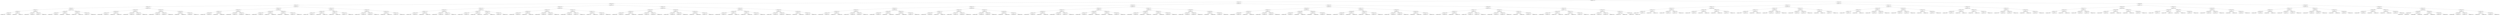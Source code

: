 digraph G{
1898723876 [label="Node{data=[7811, 7811]}"]
1898723876 -> 353184083
353184083 [label="Node{data=[4493, 4493]}"]
353184083 -> 590954447
590954447 [label="Node{data=[4166, 4166]}"]
590954447 -> 191178260
191178260 [label="Node{data=[2912, 2912]}"]
191178260 -> 453558342
453558342 [label="Node{data=[1822, 1822]}"]
453558342 -> 1731405253
1731405253 [label="Node{data=[800, 800]}"]
1731405253 -> 220117419
220117419 [label="Node{data=[792, 792]}"]
220117419 -> 795437978
795437978 [label="Node{data=[604, 604]}"]
795437978 -> 1925092545
1925092545 [label="Node{data=[452, 452]}"]
1925092545 -> 215849566
215849566 [label="Node{data=[447, 447]}"]
1925092545 -> 1962326415
1962326415 [label="Node{data=[599, 599]}"]
795437978 -> 279394608
279394608 [label="Node{data=[790, 790]}"]
279394608 -> 381271929
381271929 [label="Node{data=[789, 789]}"]
279394608 -> 1993791642
1993791642 [label="Node{data=[791, 791]}"]
220117419 -> 925707534
925707534 [label="Node{data=[796, 796]}"]
925707534 -> 510323810
510323810 [label="Node{data=[794, 794]}"]
510323810 -> 1173605025
1173605025 [label="Node{data=[793, 793]}"]
510323810 -> 86104205
86104205 [label="Node{data=[795, 795]}"]
925707534 -> 1538969722
1538969722 [label="Node{data=[798, 798]}"]
1538969722 -> 309997203
309997203 [label="Node{data=[797, 797]}"]
1538969722 -> 1225218239
1225218239 [label="Node{data=[799, 799]}"]
1731405253 -> 1114178722
1114178722 [label="Node{data=[1149, 1149]}"]
1114178722 -> 1339893141
1339893141 [label="Node{data=[804, 804]}"]
1339893141 -> 210801739
210801739 [label="Node{data=[802, 802]}"]
210801739 -> 2132932550
2132932550 [label="Node{data=[801, 801]}"]
210801739 -> 1978114196
1978114196 [label="Node{data=[803, 803]}"]
1339893141 -> 1404092976
1404092976 [label="Node{data=[857, 857]}"]
1404092976 -> 1527396033
1527396033 [label="Node{data=[846, 846]}"]
1404092976 -> 736458145
736458145 [label="Node{data=[960, 960]}"]
1114178722 -> 1674478409
1674478409 [label="Node{data=[1509, 1509]}"]
1674478409 -> 918187074
918187074 [label="Node{data=[1353, 1353]}"]
918187074 -> 1015871594
1015871594 [label="Node{data=[1344, 1344]}"]
918187074 -> 1011141159
1011141159 [label="Node{data=[1416, 1416]}"]
1674478409 -> 730317357
730317357 [label="Node{data=[1548, 1548]}"]
730317357 -> 1312453475
1312453475 [label="Node{data=[1541, 1541]}"]
730317357 -> 355372390
355372390 [label="Node{data=[1568, 1568]}"]
453558342 -> 262240278
262240278 [label="Node{data=[2475, 2475]}"]
262240278 -> 446842213
446842213 [label="Node{data=[1998, 1998]}"]
446842213 -> 119446585
119446585 [label="Node{data=[1959, 1959]}"]
119446585 -> 1723495425
1723495425 [label="Node{data=[1897, 1897]}"]
1723495425 -> 1658835208
1658835208 [label="Node{data=[1893, 1893]}"]
1723495425 -> 1792948571
1792948571 [label="Node{data=[1932, 1932]}"]
119446585 -> 424841069
424841069 [label="Node{data=[1978, 1978]}"]
424841069 -> 754842170
754842170 [label="Node{data=[1973, 1973]}"]
424841069 -> 808859964
808859964 [label="Node{data=[1982, 1982]}"]
446842213 -> 725211776
725211776 [label="Node{data=[2378, 2378]}"]
725211776 -> 639435117
639435117 [label="Node{data=[2203, 2203]}"]
639435117 -> 1710363582
1710363582 [label="Node{data=[2035, 2035]}"]
639435117 -> 1678522853
1678522853 [label="Node{data=[2373, 2373]}"]
725211776 -> 25428542
25428542 [label="Node{data=[2419, 2419]}"]
25428542 -> 1339849994
1339849994 [label="Node{data=[2399, 2399]}"]
25428542 -> 977729708
977729708 [label="Node{data=[2446, 2446]}"]
262240278 -> 1065368848
1065368848 [label="Node{data=[2904, 2904]}"]
1065368848 -> 506744108
506744108 [label="Node{data=[2900, 2900]}"]
506744108 -> 850151373
850151373 [label="Node{data=[2868, 2868]}"]
850151373 -> 1067604652
1067604652 [label="Node{data=[2584, 2584]}"]
850151373 -> 24418549
24418549 [label="Node{data=[2878, 2878]}"]
506744108 -> 1024846042
1024846042 [label="Node{data=[2902, 2902]}"]
1024846042 -> 1842827930
1842827930 [label="Node{data=[2901, 2901]}"]
1024846042 -> 1074598582
1074598582 [label="Node{data=[2903, 2903]}"]
1065368848 -> 1696303474
1696303474 [label="Node{data=[2908, 2908]}"]
1696303474 -> 2010836531
2010836531 [label="Node{data=[2906, 2906]}"]
2010836531 -> 541995472
541995472 [label="Node{data=[2905, 2905]}"]
2010836531 -> 142479309
142479309 [label="Node{data=[2907, 2907]}"]
1696303474 -> 832001961
832001961 [label="Node{data=[2910, 2910]}"]
832001961 -> 287083742
287083742 [label="Node{data=[2909, 2909]}"]
832001961 -> 1083047836
1083047836 [label="Node{data=[2911, 2911]}"]
191178260 -> 955617319
955617319 [label="Node{data=[4081, 4081]}"]
955617319 -> 861184655
861184655 [label="Node{data=[3812, 3812]}"]
861184655 -> 1188803143
1188803143 [label="Node{data=[3670, 3670]}"]
1188803143 -> 1770378271
1770378271 [label="Node{data=[3441, 3441]}"]
1770378271 -> 2103772576
2103772576 [label="Node{data=[2996, 2996]}"]
2103772576 -> 1798537305
1798537305 [label="Node{data=[2927, 2927]}"]
2103772576 -> 1893818098
1893818098 [label="Node{data=[3423, 3423]}"]
1770378271 -> 931355101
931355101 [label="Node{data=[3604, 3604]}"]
931355101 -> 1646137992
1646137992 [label="Node{data=[3492, 3492]}"]
931355101 -> 358119386
358119386 [label="Node{data=[3658, 3658]}"]
1188803143 -> 1865727309
1865727309 [label="Node{data=[3808, 3808]}"]
1865727309 -> 1112825031
1112825031 [label="Node{data=[3806, 3806]}"]
1112825031 -> 1355586647
1355586647 [label="Node{data=[3805, 3805]}"]
1112825031 -> 108840755
108840755 [label="Node{data=[3807, 3807]}"]
1865727309 -> 1290329188
1290329188 [label="Node{data=[3810, 3810]}"]
1290329188 -> 742003546
742003546 [label="Node{data=[3809, 3809]}"]
1290329188 -> 413142190
413142190 [label="Node{data=[3811, 3811]}"]
861184655 -> 2021987798
2021987798 [label="Node{data=[3820, 3820]}"]
2021987798 -> 1912925534
1912925534 [label="Node{data=[3816, 3816]}"]
1912925534 -> 249073799
249073799 [label="Node{data=[3814, 3814]}"]
249073799 -> 369440910
369440910 [label="Node{data=[3813, 3813]}"]
249073799 -> 1182704701
1182704701 [label="Node{data=[3815, 3815]}"]
1912925534 -> 331730865
331730865 [label="Node{data=[3818, 3818]}"]
331730865 -> 1507015142
1507015142 [label="Node{data=[3817, 3817]}"]
331730865 -> 1722661658
1722661658 [label="Node{data=[3819, 3819]}"]
2021987798 -> 1438758078
1438758078 [label="Node{data=[3858, 3858]}"]
1438758078 -> 1749307888
1749307888 [label="Node{data=[3822, 3822]}"]
1749307888 -> 681072919
681072919 [label="Node{data=[3821, 3821]}"]
1749307888 -> 593904245
593904245 [label="Node{data=[3823, 3823]}"]
1438758078 -> 2077914851
2077914851 [label="Node{data=[4044, 4044]}"]
2077914851 -> 836461497
836461497 [label="Node{data=[4027, 4027]}"]
2077914851 -> 1533133940
1533133940 [label="Node{data=[4076, 4076]}"]
955617319 -> 1250250887
1250250887 [label="Node{data=[4150, 4150]}"]
1250250887 -> 1648380506
1648380506 [label="Node{data=[4142, 4142]}"]
1648380506 -> 149695232
149695232 [label="Node{data=[4138, 4138]}"]
149695232 -> 1576733709
1576733709 [label="Node{data=[4130, 4130]}"]
1576733709 -> 1025142365
1025142365 [label="Node{data=[4118, 4118]}"]
1576733709 -> 1567158590
1567158590 [label="Node{data=[4137, 4137]}"]
149695232 -> 884307384
884307384 [label="Node{data=[4140, 4140]}"]
884307384 -> 833330247
833330247 [label="Node{data=[4139, 4139]}"]
884307384 -> 1605203113
1605203113 [label="Node{data=[4141, 4141]}"]
1648380506 -> 1171693411
1171693411 [label="Node{data=[4146, 4146]}"]
1171693411 -> 1523657428
1523657428 [label="Node{data=[4144, 4144]}"]
1523657428 -> 938859629
938859629 [label="Node{data=[4143, 4143]}"]
1523657428 -> 63569414
63569414 [label="Node{data=[4145, 4145]}"]
1171693411 -> 1922385051
1922385051 [label="Node{data=[4148, 4148]}"]
1922385051 -> 557930391
557930391 [label="Node{data=[4147, 4147]}"]
1922385051 -> 944693606
944693606 [label="Node{data=[4149, 4149]}"]
1250250887 -> 1958412711
1958412711 [label="Node{data=[4158, 4158]}"]
1958412711 -> 743580215
743580215 [label="Node{data=[4154, 4154]}"]
743580215 -> 117716421
117716421 [label="Node{data=[4152, 4152]}"]
117716421 -> 1217311122
1217311122 [label="Node{data=[4151, 4151]}"]
117716421 -> 1687435037
1687435037 [label="Node{data=[4153, 4153]}"]
743580215 -> 1500181026
1500181026 [label="Node{data=[4156, 4156]}"]
1500181026 -> 2137411287
2137411287 [label="Node{data=[4155, 4155]}"]
1500181026 -> 1113158280
1113158280 [label="Node{data=[4157, 4157]}"]
1958412711 -> 120625409
120625409 [label="Node{data=[4162, 4162]}"]
120625409 -> 163942439
163942439 [label="Node{data=[4160, 4160]}"]
163942439 -> 1142449982
1142449982 [label="Node{data=[4159, 4159]}"]
163942439 -> 1306300423
1306300423 [label="Node{data=[4161, 4161]}"]
120625409 -> 1311240236
1311240236 [label="Node{data=[4164, 4164]}"]
1311240236 -> 1808143719
1808143719 [label="Node{data=[4163, 4163]}"]
1311240236 -> 1818279606
1818279606 [label="Node{data=[4165, 4165]}"]
590954447 -> 1167411093
1167411093 [label="Node{data=[4281, 4281]}"]
1167411093 -> 876767643
876767643 [label="Node{data=[4229, 4229]}"]
876767643 -> 1878277977
1878277977 [label="Node{data=[4213, 4213]}"]
1878277977 -> 101230879
101230879 [label="Node{data=[4205, 4205]}"]
101230879 -> 1775169444
1775169444 [label="Node{data=[4170, 4170]}"]
1775169444 -> 1315397047
1315397047 [label="Node{data=[4168, 4168]}"]
1315397047 -> 10993109
10993109 [label="Node{data=[4167, 4167]}"]
1315397047 -> 1134865551
1134865551 [label="Node{data=[4169, 4169]}"]
1775169444 -> 1560926352
1560926352 [label="Node{data=[4196, 4196]}"]
1560926352 -> 695712867
695712867 [label="Node{data=[4195, 4195]}"]
1560926352 -> 335803789
335803789 [label="Node{data=[4204, 4204]}"]
101230879 -> 1923478358
1923478358 [label="Node{data=[4209, 4209]}"]
1923478358 -> 1635481802
1635481802 [label="Node{data=[4207, 4207]}"]
1635481802 -> 1979405346
1979405346 [label="Node{data=[4206, 4206]}"]
1635481802 -> 2128574605
2128574605 [label="Node{data=[4208, 4208]}"]
1923478358 -> 591203139
591203139 [label="Node{data=[4211, 4211]}"]
591203139 -> 431655622
431655622 [label="Node{data=[4210, 4210]}"]
591203139 -> 919570327
919570327 [label="Node{data=[4212, 4212]}"]
1878277977 -> 860986067
860986067 [label="Node{data=[4221, 4221]}"]
860986067 -> 2021517545
2021517545 [label="Node{data=[4217, 4217]}"]
2021517545 -> 903655834
903655834 [label="Node{data=[4215, 4215]}"]
903655834 -> 2145745801
2145745801 [label="Node{data=[4214, 4214]}"]
903655834 -> 1088283044
1088283044 [label="Node{data=[4216, 4216]}"]
2021517545 -> 1466987510
1466987510 [label="Node{data=[4219, 4219]}"]
1466987510 -> 133191907
133191907 [label="Node{data=[4218, 4218]}"]
1466987510 -> 1394430631
1394430631 [label="Node{data=[4220, 4220]}"]
860986067 -> 2086820257
2086820257 [label="Node{data=[4225, 4225]}"]
2086820257 -> 685341208
685341208 [label="Node{data=[4223, 4223]}"]
685341208 -> 761989280
761989280 [label="Node{data=[4222, 4222]}"]
685341208 -> 349896640
349896640 [label="Node{data=[4224, 4224]}"]
2086820257 -> 2048594859
2048594859 [label="Node{data=[4227, 4227]}"]
2048594859 -> 435273546
435273546 [label="Node{data=[4226, 4226]}"]
2048594859 -> 1814731484
1814731484 [label="Node{data=[4228, 4228]}"]
876767643 -> 793599078
793599078 [label="Node{data=[4265, 4265]}"]
793599078 -> 233407599
233407599 [label="Node{data=[4237, 4237]}"]
233407599 -> 427192695
427192695 [label="Node{data=[4233, 4233]}"]
427192695 -> 556987647
556987647 [label="Node{data=[4231, 4231]}"]
556987647 -> 1683563219
1683563219 [label="Node{data=[4230, 4230]}"]
556987647 -> 626137291
626137291 [label="Node{data=[4232, 4232]}"]
427192695 -> 252000479
252000479 [label="Node{data=[4235, 4235]}"]
252000479 -> 967221452
967221452 [label="Node{data=[4234, 4234]}"]
252000479 -> 340021905
340021905 [label="Node{data=[4236, 4236]}"]
233407599 -> 568693906
568693906 [label="Node{data=[4261, 4261]}"]
568693906 -> 117474225
117474225 [label="Node{data=[4259, 4259]}"]
117474225 -> 195883869
195883869 [label="Node{data=[4258, 4258]}"]
117474225 -> 1036707939
1036707939 [label="Node{data=[4260, 4260]}"]
568693906 -> 805743180
805743180 [label="Node{data=[4263, 4263]}"]
805743180 -> 865643254
865643254 [label="Node{data=[4262, 4262]}"]
805743180 -> 1598194115
1598194115 [label="Node{data=[4264, 4264]}"]
793599078 -> 899802040
899802040 [label="Node{data=[4273, 4273]}"]
899802040 -> 812673930
812673930 [label="Node{data=[4269, 4269]}"]
812673930 -> 1179236456
1179236456 [label="Node{data=[4267, 4267]}"]
1179236456 -> 231634427
231634427 [label="Node{data=[4266, 4266]}"]
1179236456 -> 935914457
935914457 [label="Node{data=[4268, 4268]}"]
812673930 -> 72870545
72870545 [label="Node{data=[4271, 4271]}"]
72870545 -> 257333387
257333387 [label="Node{data=[4270, 4270]}"]
72870545 -> 1900627255
1900627255 [label="Node{data=[4272, 4272]}"]
899802040 -> 19918564
19918564 [label="Node{data=[4277, 4277]}"]
19918564 -> 983011122
983011122 [label="Node{data=[4275, 4275]}"]
983011122 -> 20892203
20892203 [label="Node{data=[4274, 4274]}"]
983011122 -> 988104646
988104646 [label="Node{data=[4276, 4276]}"]
19918564 -> 1153685168
1153685168 [label="Node{data=[4279, 4279]}"]
1153685168 -> 1110126341
1110126341 [label="Node{data=[4278, 4278]}"]
1153685168 -> 892590841
892590841 [label="Node{data=[4280, 4280]}"]
1167411093 -> 637038830
637038830 [label="Node{data=[4404, 4404]}"]
637038830 -> 2144621751
2144621751 [label="Node{data=[4343, 4343]}"]
2144621751 -> 1687949135
1687949135 [label="Node{data=[4289, 4289]}"]
1687949135 -> 1339290935
1339290935 [label="Node{data=[4285, 4285]}"]
1339290935 -> 692753187
692753187 [label="Node{data=[4283, 4283]}"]
692753187 -> 1961233233
1961233233 [label="Node{data=[4282, 4282]}"]
692753187 -> 1887732981
1887732981 [label="Node{data=[4284, 4284]}"]
1339290935 -> 548322719
548322719 [label="Node{data=[4287, 4287]}"]
548322719 -> 1560338722
1560338722 [label="Node{data=[4286, 4286]}"]
548322719 -> 427349328
427349328 [label="Node{data=[4288, 4288]}"]
1687949135 -> 1301236134
1301236134 [label="Node{data=[4293, 4293]}"]
1301236134 -> 412637133
412637133 [label="Node{data=[4291, 4291]}"]
412637133 -> 1120648205
1120648205 [label="Node{data=[4290, 4290]}"]
412637133 -> 491135825
491135825 [label="Node{data=[4292, 4292]}"]
1301236134 -> 708021030
708021030 [label="Node{data=[4341, 4341]}"]
708021030 -> 1884264338
1884264338 [label="Node{data=[4325, 4325]}"]
708021030 -> 1878746690
1878746690 [label="Node{data=[4342, 4342]}"]
2144621751 -> 1124830279
1124830279 [label="Node{data=[4396, 4396]}"]
1124830279 -> 1977046459
1977046459 [label="Node{data=[4347, 4347]}"]
1977046459 -> 2032713620
2032713620 [label="Node{data=[4345, 4345]}"]
2032713620 -> 1305812869
1305812869 [label="Node{data=[4344, 4344]}"]
2032713620 -> 1386470348
1386470348 [label="Node{data=[4346, 4346]}"]
1977046459 -> 496383662
496383662 [label="Node{data=[4349, 4349]}"]
496383662 -> 570355351
570355351 [label="Node{data=[4348, 4348]}"]
496383662 -> 1152578586
1152578586 [label="Node{data=[4350, 4350]}"]
1124830279 -> 134429435
134429435 [label="Node{data=[4400, 4400]}"]
134429435 -> 604786195
604786195 [label="Node{data=[4398, 4398]}"]
604786195 -> 1917879891
1917879891 [label="Node{data=[4397, 4397]}"]
604786195 -> 563199527
563199527 [label="Node{data=[4399, 4399]}"]
134429435 -> 819239948
819239948 [label="Node{data=[4402, 4402]}"]
819239948 -> 1986932947
1986932947 [label="Node{data=[4401, 4401]}"]
819239948 -> 16405075
16405075 [label="Node{data=[4403, 4403]}"]
637038830 -> 750171373
750171373 [label="Node{data=[4450, 4450]}"]
750171373 -> 940997003
940997003 [label="Node{data=[4426, 4426]}"]
940997003 -> 1064906482
1064906482 [label="Node{data=[4408, 4408]}"]
1064906482 -> 1841531780
1841531780 [label="Node{data=[4406, 4406]}"]
1841531780 -> 1951095565
1951095565 [label="Node{data=[4405, 4405]}"]
1841531780 -> 2140843566
2140843566 [label="Node{data=[4407, 4407]}"]
1064906482 -> 157421969
157421969 [label="Node{data=[4410, 4410]}"]
157421969 -> 2014065810
2014065810 [label="Node{data=[4409, 4409]}"]
157421969 -> 1454480301
1454480301 [label="Node{data=[4411, 4411]}"]
940997003 -> 2096145547
2096145547 [label="Node{data=[4446, 4446]}"]
2096145547 -> 1703398429
1703398429 [label="Node{data=[4444, 4444]}"]
1703398429 -> 2083966107
2083966107 [label="Node{data=[4443, 4443]}"]
1703398429 -> 645946435
645946435 [label="Node{data=[4445, 4445]}"]
2096145547 -> 1596809444
1596809444 [label="Node{data=[4448, 4448]}"]
1596809444 -> 76658744
76658744 [label="Node{data=[4447, 4447]}"]
1596809444 -> 1309273637
1309273637 [label="Node{data=[4449, 4449]}"]
750171373 -> 1792000483
1792000483 [label="Node{data=[4485, 4485]}"]
1792000483 -> 1582413342
1582413342 [label="Node{data=[4454, 4454]}"]
1582413342 -> 1460180372
1460180372 [label="Node{data=[4452, 4452]}"]
1460180372 -> 1450254742
1450254742 [label="Node{data=[4451, 4451]}"]
1460180372 -> 1109733986
1109733986 [label="Node{data=[4453, 4453]}"]
1582413342 -> 286756222
286756222 [label="Node{data=[4456, 4456]}"]
286756222 -> 44048125
44048125 [label="Node{data=[4455, 4455]}"]
286756222 -> 1560474286
1560474286 [label="Node{data=[4484, 4484]}"]
1792000483 -> 912227662
912227662 [label="Node{data=[4489, 4489]}"]
912227662 -> 462322310
462322310 [label="Node{data=[4487, 4487]}"]
462322310 -> 433834236
433834236 [label="Node{data=[4486, 4486]}"]
462322310 -> 1401343723
1401343723 [label="Node{data=[4488, 4488]}"]
912227662 -> 519994584
519994584 [label="Node{data=[4491, 4491]}"]
519994584 -> 1984724939
1984724939 [label="Node{data=[4490, 4490]}"]
519994584 -> 832030166
832030166 [label="Node{data=[4492, 4492]}"]
353184083 -> 1409524889
1409524889 [label="Node{data=[5351, 5351]}"]
1409524889 -> 964037245
964037245 [label="Node{data=[4899, 4899]}"]
964037245 -> 751933631
751933631 [label="Node{data=[4547, 4547]}"]
751933631 -> 602362246
602362246 [label="Node{data=[4528, 4528]}"]
602362246 -> 1787366927
1787366927 [label="Node{data=[4520, 4520]}"]
1787366927 -> 1663423681
1663423681 [label="Node{data=[4516, 4516]}"]
1663423681 -> 1133620346
1133620346 [label="Node{data=[4514, 4514]}"]
1133620346 -> 1516486383
1516486383 [label="Node{data=[4494, 4494]}"]
1133620346 -> 2016951002
2016951002 [label="Node{data=[4515, 4515]}"]
1663423681 -> 905345728
905345728 [label="Node{data=[4518, 4518]}"]
905345728 -> 2068505208
2068505208 [label="Node{data=[4517, 4517]}"]
905345728 -> 1016704824
1016704824 [label="Node{data=[4519, 4519]}"]
1787366927 -> 89046171
89046171 [label="Node{data=[4524, 4524]}"]
89046171 -> 57210504
57210504 [label="Node{data=[4522, 4522]}"]
57210504 -> 798858687
798858687 [label="Node{data=[4521, 4521]}"]
57210504 -> 1577850651
1577850651 [label="Node{data=[4523, 4523]}"]
89046171 -> 777441829
777441829 [label="Node{data=[4526, 4526]}"]
777441829 -> 1783541201
1783541201 [label="Node{data=[4525, 4525]}"]
777441829 -> 704492866
704492866 [label="Node{data=[4527, 4527]}"]
602362246 -> 393730985
393730985 [label="Node{data=[4536, 4536]}"]
393730985 -> 262730904
262730904 [label="Node{data=[4532, 4532]}"]
262730904 -> 278388889
278388889 [label="Node{data=[4530, 4530]}"]
278388889 -> 1417937004
1417937004 [label="Node{data=[4529, 4529]}"]
278388889 -> 2097619910
2097619910 [label="Node{data=[4531, 4531]}"]
262730904 -> 901973194
901973194 [label="Node{data=[4534, 4534]}"]
901973194 -> 444578243
444578243 [label="Node{data=[4533, 4533]}"]
901973194 -> 1846304128
1846304128 [label="Node{data=[4535, 4535]}"]
393730985 -> 718359188
718359188 [label="Node{data=[4540, 4540]}"]
718359188 -> 119144016
119144016 [label="Node{data=[4538, 4538]}"]
119144016 -> 1615851217
1615851217 [label="Node{data=[4537, 4537]}"]
119144016 -> 1814253317
1814253317 [label="Node{data=[4539, 4539]}"]
718359188 -> 1275473407
1275473407 [label="Node{data=[4542, 4542]}"]
1275473407 -> 69574993
69574993 [label="Node{data=[4541, 4541]}"]
1275473407 -> 461635170
461635170 [label="Node{data=[4543, 4543]}"]
751933631 -> 1840173424
1840173424 [label="Node{data=[4883, 4883]}"]
1840173424 -> 272265455
272265455 [label="Node{data=[4875, 4875]}"]
272265455 -> 960263312
960263312 [label="Node{data=[4871, 4871]}"]
960263312 -> 1036578107
1036578107 [label="Node{data=[4582, 4582]}"]
1036578107 -> 645303971
645303971 [label="Node{data=[4578, 4578]}"]
1036578107 -> 1695039370
1695039370 [label="Node{data=[4855, 4855]}"]
960263312 -> 1061834575
1061834575 [label="Node{data=[4873, 4873]}"]
1061834575 -> 1158798504
1158798504 [label="Node{data=[4872, 4872]}"]
1061834575 -> 1468027199
1468027199 [label="Node{data=[4874, 4874]}"]
272265455 -> 1943060522
1943060522 [label="Node{data=[4879, 4879]}"]
1943060522 -> 512612648
512612648 [label="Node{data=[4877, 4877]}"]
512612648 -> 1429381837
1429381837 [label="Node{data=[4876, 4876]}"]
512612648 -> 7215357
7215357 [label="Node{data=[4878, 4878]}"]
1943060522 -> 1976191306
1976191306 [label="Node{data=[4881, 4881]}"]
1976191306 -> 92179010
92179010 [label="Node{data=[4880, 4880]}"]
1976191306 -> 1159357674
1159357674 [label="Node{data=[4882, 4882]}"]
1840173424 -> 893596996
893596996 [label="Node{data=[4891, 4891]}"]
893596996 -> 308591295
308591295 [label="Node{data=[4887, 4887]}"]
308591295 -> 1673072171
1673072171 [label="Node{data=[4885, 4885]}"]
1673072171 -> 1964120962
1964120962 [label="Node{data=[4884, 4884]}"]
1673072171 -> 1498933617
1498933617 [label="Node{data=[4886, 4886]}"]
308591295 -> 1859191206
1859191206 [label="Node{data=[4889, 4889]}"]
1859191206 -> 1160937985
1160937985 [label="Node{data=[4888, 4888]}"]
1859191206 -> 538533678
538533678 [label="Node{data=[4890, 4890]}"]
893596996 -> 1180902973
1180902973 [label="Node{data=[4895, 4895]}"]
1180902973 -> 551142246
551142246 [label="Node{data=[4893, 4893]}"]
551142246 -> 1906995190
1906995190 [label="Node{data=[4892, 4892]}"]
551142246 -> 463515330
463515330 [label="Node{data=[4894, 4894]}"]
1180902973 -> 1152196933
1152196933 [label="Node{data=[4897, 4897]}"]
1152196933 -> 713099333
713099333 [label="Node{data=[4896, 4896]}"]
1152196933 -> 141952828
141952828 [label="Node{data=[4898, 4898]}"]
964037245 -> 373190222
373190222 [label="Node{data=[5035, 5035]}"]
373190222 -> 993317573
993317573 [label="Node{data=[5004, 5004]}"]
993317573 -> 433403590
433403590 [label="Node{data=[4907, 4907]}"]
433403590 -> 555916583
555916583 [label="Node{data=[4903, 4903]}"]
555916583 -> 1141627731
1141627731 [label="Node{data=[4901, 4901]}"]
1141627731 -> 1496620013
1496620013 [label="Node{data=[4900, 4900]}"]
1141627731 -> 1776809227
1776809227 [label="Node{data=[4902, 4902]}"]
555916583 -> 1553565365
1553565365 [label="Node{data=[4905, 4905]}"]
1553565365 -> 1188175670
1188175670 [label="Node{data=[4904, 4904]}"]
1553565365 -> 1002708978
1002708978 [label="Node{data=[4906, 4906]}"]
433403590 -> 1834875436
1834875436 [label="Node{data=[4911, 4911]}"]
1834875436 -> 2103534876
2103534876 [label="Node{data=[4909, 4909]}"]
2103534876 -> 723316265
723316265 [label="Node{data=[4908, 4908]}"]
2103534876 -> 809262903
809262903 [label="Node{data=[4910, 4910]}"]
1834875436 -> 850546566
850546566 [label="Node{data=[4913, 4913]}"]
850546566 -> 1150125385
1150125385 [label="Node{data=[4912, 4912]}"]
850546566 -> 137119319
137119319 [label="Node{data=[4942, 4942]}"]
993317573 -> 1513846146
1513846146 [label="Node{data=[5027, 5027]}"]
1513846146 -> 2052443964
2052443964 [label="Node{data=[5023, 5023]}"]
2052443964 -> 1390066418
1390066418 [label="Node{data=[5021, 5021]}"]
1390066418 -> 942555136
942555136 [label="Node{data=[5020, 5020]}"]
1390066418 -> 960017890
960017890 [label="Node{data=[5022, 5022]}"]
2052443964 -> 1832952278
1832952278 [label="Node{data=[5025, 5025]}"]
1832952278 -> 1783274406
1783274406 [label="Node{data=[5024, 5024]}"]
1832952278 -> 539945135
539945135 [label="Node{data=[5026, 5026]}"]
1513846146 -> 1556467437
1556467437 [label="Node{data=[5031, 5031]}"]
1556467437 -> 878938802
878938802 [label="Node{data=[5029, 5029]}"]
878938802 -> 172666931
172666931 [label="Node{data=[5028, 5028]}"]
878938802 -> 1576426053
1576426053 [label="Node{data=[5030, 5030]}"]
1556467437 -> 800474544
800474544 [label="Node{data=[5033, 5033]}"]
800474544 -> 128482542
128482542 [label="Node{data=[5032, 5032]}"]
800474544 -> 1488752384
1488752384 [label="Node{data=[5034, 5034]}"]
373190222 -> 930599456
930599456 [label="Node{data=[5077, 5077]}"]
930599456 -> 720476859
720476859 [label="Node{data=[5043, 5043]}"]
720476859 -> 1853541383
1853541383 [label="Node{data=[5039, 5039]}"]
1853541383 -> 1375898183
1375898183 [label="Node{data=[5037, 5037]}"]
1375898183 -> 1542300917
1542300917 [label="Node{data=[5036, 5036]}"]
1375898183 -> 2112870769
2112870769 [label="Node{data=[5038, 5038]}"]
1853541383 -> 1162684479
1162684479 [label="Node{data=[5041, 5041]}"]
1162684479 -> 64733795
64733795 [label="Node{data=[5040, 5040]}"]
1162684479 -> 900142305
900142305 [label="Node{data=[5042, 5042]}"]
720476859 -> 905996149
905996149 [label="Node{data=[5047, 5047]}"]
905996149 -> 438349146
438349146 [label="Node{data=[5045, 5045]}"]
438349146 -> 1203088551
1203088551 [label="Node{data=[5044, 5044]}"]
438349146 -> 1253615788
1253615788 [label="Node{data=[5046, 5046]}"]
905996149 -> 2134263105
2134263105 [label="Node{data=[5075, 5075]}"]
2134263105 -> 1625521536
1625521536 [label="Node{data=[5048, 5048]}"]
2134263105 -> 173614511
173614511 [label="Node{data=[5076, 5076]}"]
930599456 -> 95093120
95093120 [label="Node{data=[5085, 5085]}"]
95093120 -> 1215971385
1215971385 [label="Node{data=[5081, 5081]}"]
1215971385 -> 864959435
864959435 [label="Node{data=[5079, 5079]}"]
864959435 -> 1891173448
1891173448 [label="Node{data=[5078, 5078]}"]
864959435 -> 767802590
767802590 [label="Node{data=[5080, 5080]}"]
1215971385 -> 924994263
924994263 [label="Node{data=[5083, 5083]}"]
924994263 -> 1974497179
1974497179 [label="Node{data=[5082, 5082]}"]
924994263 -> 1293139489
1293139489 [label="Node{data=[5084, 5084]}"]
95093120 -> 2097602065
2097602065 [label="Node{data=[5089, 5089]}"]
2097602065 -> 1490507668
1490507668 [label="Node{data=[5087, 5087]}"]
1490507668 -> 787298210
787298210 [label="Node{data=[5086, 5086]}"]
1490507668 -> 2128570088
2128570088 [label="Node{data=[5088, 5088]}"]
2097602065 -> 895670644
895670644 [label="Node{data=[5316, 5316]}"]
895670644 -> 1466651579
1466651579 [label="Node{data=[5203, 5203]}"]
895670644 -> 276578003
276578003 [label="Node{data=[5350, 5350]}"]
1409524889 -> 361882130
361882130 [label="Node{data=[6763, 6763]}"]
361882130 -> 916136109
916136109 [label="Node{data=[5940, 5940]}"]
916136109 -> 1004559182
1004559182 [label="Node{data=[5456, 5456]}"]
1004559182 -> 1243308103
1243308103 [label="Node{data=[5427, 5427]}"]
1243308103 -> 1350601316
1350601316 [label="Node{data=[5423, 5423]}"]
1350601316 -> 1072776849
1072776849 [label="Node{data=[5396, 5396]}"]
1072776849 -> 108154890
108154890 [label="Node{data=[5395, 5395]}"]
1072776849 -> 393871835
393871835 [label="Node{data=[5422, 5422]}"]
1350601316 -> 1132292858
1132292858 [label="Node{data=[5425, 5425]}"]
1132292858 -> 1980590538
1980590538 [label="Node{data=[5424, 5424]}"]
1132292858 -> 1659602177
1659602177 [label="Node{data=[5426, 5426]}"]
1243308103 -> 634926174
634926174 [label="Node{data=[5431, 5431]}"]
634926174 -> 224047269
224047269 [label="Node{data=[5429, 5429]}"]
224047269 -> 277138429
277138429 [label="Node{data=[5428, 5428]}"]
224047269 -> 788109153
788109153 [label="Node{data=[5430, 5430]}"]
634926174 -> 1256664100
1256664100 [label="Node{data=[5433, 5433]}"]
1256664100 -> 316695109
316695109 [label="Node{data=[5432, 5432]}"]
1256664100 -> 613255367
613255367 [label="Node{data=[5455, 5455]}"]
1004559182 -> 1177375144
1177375144 [label="Node{data=[5932, 5932]}"]
1177375144 -> 903398213
903398213 [label="Node{data=[5928, 5928]}"]
903398213 -> 616263153
616263153 [label="Node{data=[5920, 5920]}"]
616263153 -> 1815613969
1815613969 [label="Node{data=[5457, 5457]}"]
616263153 -> 1077194287
1077194287 [label="Node{data=[5927, 5927]}"]
903398213 -> 864395143
864395143 [label="Node{data=[5930, 5930]}"]
864395143 -> 1286519011
1286519011 [label="Node{data=[5929, 5929]}"]
864395143 -> 1621787645
1621787645 [label="Node{data=[5931, 5931]}"]
1177375144 -> 92933137
92933137 [label="Node{data=[5936, 5936]}"]
92933137 -> 443335296
443335296 [label="Node{data=[5934, 5934]}"]
443335296 -> 591136910
591136910 [label="Node{data=[5933, 5933]}"]
443335296 -> 389927551
389927551 [label="Node{data=[5935, 5935]}"]
92933137 -> 1107471885
1107471885 [label="Node{data=[5938, 5938]}"]
1107471885 -> 1040587791
1040587791 [label="Node{data=[5937, 5937]}"]
1107471885 -> 2109545273
2109545273 [label="Node{data=[5939, 5939]}"]
916136109 -> 74088667
74088667 [label="Node{data=[6747, 6747]}"]
74088667 -> 1397695645
1397695645 [label="Node{data=[6739, 6739]}"]
1397695645 -> 1571273887
1571273887 [label="Node{data=[6699, 6699]}"]
1571273887 -> 1221988545
1221988545 [label="Node{data=[5950, 5950]}"]
1221988545 -> 409615704
409615704 [label="Node{data=[5941, 5941]}"]
1221988545 -> 850106628
850106628 [label="Node{data=[6131, 6131]}"]
1571273887 -> 1376290954
1376290954 [label="Node{data=[6737, 6737]}"]
1376290954 -> 706791954
706791954 [label="Node{data=[6736, 6736]}"]
1376290954 -> 1676260083
1676260083 [label="Node{data=[6738, 6738]}"]
1397695645 -> 224683059
224683059 [label="Node{data=[6743, 6743]}"]
224683059 -> 457105869
457105869 [label="Node{data=[6741, 6741]}"]
457105869 -> 929224930
929224930 [label="Node{data=[6740, 6740]}"]
457105869 -> 422746839
422746839 [label="Node{data=[6742, 6742]}"]
224683059 -> 936980542
936980542 [label="Node{data=[6745, 6745]}"]
936980542 -> 1535479681
1535479681 [label="Node{data=[6744, 6744]}"]
936980542 -> 2055334363
2055334363 [label="Node{data=[6746, 6746]}"]
74088667 -> 2003316862
2003316862 [label="Node{data=[6755, 6755]}"]
2003316862 -> 164542061
164542061 [label="Node{data=[6751, 6751]}"]
164542061 -> 2118175058
2118175058 [label="Node{data=[6749, 6749]}"]
2118175058 -> 192559216
192559216 [label="Node{data=[6748, 6748]}"]
2118175058 -> 1025966753
1025966753 [label="Node{data=[6750, 6750]}"]
164542061 -> 1093052086
1093052086 [label="Node{data=[6753, 6753]}"]
1093052086 -> 961871257
961871257 [label="Node{data=[6752, 6752]}"]
1093052086 -> 1673001851
1673001851 [label="Node{data=[6754, 6754]}"]
2003316862 -> 1719717798
1719717798 [label="Node{data=[6759, 6759]}"]
1719717798 -> 317179606
317179606 [label="Node{data=[6757, 6757]}"]
317179606 -> 213993766
213993766 [label="Node{data=[6756, 6756]}"]
317179606 -> 1349588966
1349588966 [label="Node{data=[6758, 6758]}"]
1719717798 -> 820780977
820780977 [label="Node{data=[6761, 6761]}"]
820780977 -> 470924812
470924812 [label="Node{data=[6760, 6760]}"]
820780977 -> 438258897
438258897 [label="Node{data=[6762, 6762]}"]
361882130 -> 1107932755
1107932755 [label="Node{data=[6795, 6795]}"]
1107932755 -> 306722868
306722868 [label="Node{data=[6779, 6779]}"]
306722868 -> 54003119
54003119 [label="Node{data=[6771, 6771]}"]
54003119 -> 1663150301
1663150301 [label="Node{data=[6767, 6767]}"]
1663150301 -> 1821712836
1821712836 [label="Node{data=[6765, 6765]}"]
1821712836 -> 1062153722
1062153722 [label="Node{data=[6764, 6764]}"]
1821712836 -> 2082034369
2082034369 [label="Node{data=[6766, 6766]}"]
1663150301 -> 311454431
311454431 [label="Node{data=[6769, 6769]}"]
311454431 -> 1464791624
1464791624 [label="Node{data=[6768, 6768]}"]
311454431 -> 296232358
296232358 [label="Node{data=[6770, 6770]}"]
54003119 -> 655483400
655483400 [label="Node{data=[6775, 6775]}"]
655483400 -> 910598823
910598823 [label="Node{data=[6773, 6773]}"]
910598823 -> 381340309
381340309 [label="Node{data=[6772, 6772]}"]
910598823 -> 1190090993
1190090993 [label="Node{data=[6774, 6774]}"]
655483400 -> 1858528134
1858528134 [label="Node{data=[6777, 6777]}"]
1858528134 -> 1838561123
1838561123 [label="Node{data=[6776, 6776]}"]
1858528134 -> 767075878
767075878 [label="Node{data=[6778, 6778]}"]
306722868 -> 288119728
288119728 [label="Node{data=[6787, 6787]}"]
288119728 -> 1211056320
1211056320 [label="Node{data=[6783, 6783]}"]
1211056320 -> 341724041
341724041 [label="Node{data=[6781, 6781]}"]
341724041 -> 2084525746
2084525746 [label="Node{data=[6780, 6780]}"]
341724041 -> 255681374
255681374 [label="Node{data=[6782, 6782]}"]
1211056320 -> 1025903417
1025903417 [label="Node{data=[6785, 6785]}"]
1025903417 -> 1539443991
1539443991 [label="Node{data=[6784, 6784]}"]
1025903417 -> 1565415963
1565415963 [label="Node{data=[6786, 6786]}"]
288119728 -> 965604735
965604735 [label="Node{data=[6791, 6791]}"]
965604735 -> 889147060
889147060 [label="Node{data=[6789, 6789]}"]
889147060 -> 2141083529
2141083529 [label="Node{data=[6788, 6788]}"]
889147060 -> 1353667811
1353667811 [label="Node{data=[6790, 6790]}"]
965604735 -> 115307908
115307908 [label="Node{data=[6793, 6793]}"]
115307908 -> 1218121989
1218121989 [label="Node{data=[6792, 6792]}"]
115307908 -> 1169438080
1169438080 [label="Node{data=[6794, 6794]}"]
1107932755 -> 1872128409
1872128409 [label="Node{data=[7795, 7795]}"]
1872128409 -> 303583930
303583930 [label="Node{data=[7787, 7787]}"]
303583930 -> 35355333
35355333 [label="Node{data=[7783, 7783]}"]
35355333 -> 1718048563
1718048563 [label="Node{data=[7425, 7425]}"]
1718048563 -> 987832519
987832519 [label="Node{data=[6803, 6803]}"]
1718048563 -> 1790716067
1790716067 [label="Node{data=[7604, 7604]}"]
35355333 -> 866691683
866691683 [label="Node{data=[7785, 7785]}"]
866691683 -> 1865072106
1865072106 [label="Node{data=[7784, 7784]}"]
866691683 -> 1560170448
1560170448 [label="Node{data=[7786, 7786]}"]
303583930 -> 1460440540
1460440540 [label="Node{data=[7791, 7791]}"]
1460440540 -> 562155244
562155244 [label="Node{data=[7789, 7789]}"]
562155244 -> 461300443
461300443 [label="Node{data=[7788, 7788]}"]
562155244 -> 894480043
894480043 [label="Node{data=[7790, 7790]}"]
1460440540 -> 100775856
100775856 [label="Node{data=[7793, 7793]}"]
100775856 -> 702086962
702086962 [label="Node{data=[7792, 7792]}"]
100775856 -> 1163704552
1163704552 [label="Node{data=[7794, 7794]}"]
1872128409 -> 1967743774
1967743774 [label="Node{data=[7803, 7803]}"]
1967743774 -> 2122245680
2122245680 [label="Node{data=[7799, 7799]}"]
2122245680 -> 271693730
271693730 [label="Node{data=[7797, 7797]}"]
271693730 -> 806012596
806012596 [label="Node{data=[7796, 7796]}"]
271693730 -> 241500728
241500728 [label="Node{data=[7798, 7798]}"]
2122245680 -> 119745186
119745186 [label="Node{data=[7801, 7801]}"]
119745186 -> 447873347
447873347 [label="Node{data=[7800, 7800]}"]
119745186 -> 2095799239
2095799239 [label="Node{data=[7802, 7802]}"]
1967743774 -> 1522131616
1522131616 [label="Node{data=[7807, 7807]}"]
1522131616 -> 1154590063
1154590063 [label="Node{data=[7805, 7805]}"]
1154590063 -> 1323502767
1323502767 [label="Node{data=[7804, 7804]}"]
1154590063 -> 1760576471
1760576471 [label="Node{data=[7806, 7806]}"]
1522131616 -> 2110328971
2110328971 [label="Node{data=[7809, 7809]}"]
2110328971 -> 888813696
888813696 [label="Node{data=[7808, 7808]}"]
2110328971 -> 1655364804
1655364804 [label="Node{data=[7810, 7810]}"]
1898723876 -> 137283005
137283005 [label="Node{data=[7939, 7939]}"]
137283005 -> 1029095803
1029095803 [label="Node{data=[7875, 7875]}"]
1029095803 -> 1477296233
1477296233 [label="Node{data=[7843, 7843]}"]
1477296233 -> 1819638608
1819638608 [label="Node{data=[7827, 7827]}"]
1819638608 -> 302536782
302536782 [label="Node{data=[7819, 7819]}"]
302536782 -> 433987181
433987181 [label="Node{data=[7815, 7815]}"]
433987181 -> 803638199
803638199 [label="Node{data=[7813, 7813]}"]
803638199 -> 1754188512
1754188512 [label="Node{data=[7812, 7812]}"]
803638199 -> 940844439
940844439 [label="Node{data=[7814, 7814]}"]
433987181 -> 1364228494
1364228494 [label="Node{data=[7817, 7817]}"]
1364228494 -> 1248918304
1248918304 [label="Node{data=[7816, 7816]}"]
1364228494 -> 1421340996
1421340996 [label="Node{data=[7818, 7818]}"]
302536782 -> 1293307608
1293307608 [label="Node{data=[7823, 7823]}"]
1293307608 -> 525914877
525914877 [label="Node{data=[7821, 7821]}"]
525914877 -> 1388090317
1388090317 [label="Node{data=[7820, 7820]}"]
525914877 -> 971662607
971662607 [label="Node{data=[7822, 7822]}"]
1293307608 -> 1182112868
1182112868 [label="Node{data=[7825, 7825]}"]
1182112868 -> 534995309
534995309 [label="Node{data=[7824, 7824]}"]
1182112868 -> 704101287
704101287 [label="Node{data=[7826, 7826]}"]
1819638608 -> 1138712971
1138712971 [label="Node{data=[7835, 7835]}"]
1138712971 -> 698569512
698569512 [label="Node{data=[7831, 7831]}"]
698569512 -> 760199032
760199032 [label="Node{data=[7829, 7829]}"]
760199032 -> 972102645
972102645 [label="Node{data=[7828, 7828]}"]
760199032 -> 18540153
18540153 [label="Node{data=[7830, 7830]}"]
698569512 -> 840163169
840163169 [label="Node{data=[7833, 7833]}"]
840163169 -> 1656179244
1656179244 [label="Node{data=[7832, 7832]}"]
840163169 -> 1403571004
1403571004 [label="Node{data=[7834, 7834]}"]
1138712971 -> 98031134
98031134 [label="Node{data=[7839, 7839]}"]
98031134 -> 689174802
689174802 [label="Node{data=[7837, 7837]}"]
689174802 -> 1907171382
1907171382 [label="Node{data=[7836, 7836]}"]
689174802 -> 1690952724
1690952724 [label="Node{data=[7838, 7838]}"]
98031134 -> 1603643829
1603643829 [label="Node{data=[7841, 7841]}"]
1603643829 -> 1769476156
1769476156 [label="Node{data=[7840, 7840]}"]
1603643829 -> 1900814773
1900814773 [label="Node{data=[7842, 7842]}"]
1477296233 -> 1519293132
1519293132 [label="Node{data=[7859, 7859]}"]
1519293132 -> 681857065
681857065 [label="Node{data=[7851, 7851]}"]
681857065 -> 32791793
32791793 [label="Node{data=[7847, 7847]}"]
32791793 -> 287671539
287671539 [label="Node{data=[7845, 7845]}"]
287671539 -> 1066626281
1066626281 [label="Node{data=[7844, 7844]}"]
287671539 -> 901531178
901531178 [label="Node{data=[7846, 7846]}"]
32791793 -> 378312632
378312632 [label="Node{data=[7849, 7849]}"]
378312632 -> 733191046
733191046 [label="Node{data=[7848, 7848]}"]
378312632 -> 258170429
258170429 [label="Node{data=[7850, 7850]}"]
681857065 -> 1488573677
1488573677 [label="Node{data=[7855, 7855]}"]
1488573677 -> 712681749
712681749 [label="Node{data=[7853, 7853]}"]
712681749 -> 488794231
488794231 [label="Node{data=[7852, 7852]}"]
712681749 -> 136662872
136662872 [label="Node{data=[7854, 7854]}"]
1488573677 -> 506330125
506330125 [label="Node{data=[7857, 7857]}"]
506330125 -> 1642126556
1642126556 [label="Node{data=[7856, 7856]}"]
506330125 -> 1871667527
1871667527 [label="Node{data=[7858, 7858]}"]
1519293132 -> 1299364961
1299364961 [label="Node{data=[7867, 7867]}"]
1299364961 -> 1011809366
1011809366 [label="Node{data=[7863, 7863]}"]
1011809366 -> 1529856319
1529856319 [label="Node{data=[7861, 7861]}"]
1529856319 -> 1337857604
1337857604 [label="Node{data=[7860, 7860]}"]
1529856319 -> 393689702
393689702 [label="Node{data=[7862, 7862]}"]
1011809366 -> 1552996498
1552996498 [label="Node{data=[7865, 7865]}"]
1552996498 -> 2039729158
2039729158 [label="Node{data=[7864, 7864]}"]
1552996498 -> 1176566086
1176566086 [label="Node{data=[7866, 7866]}"]
1299364961 -> 1747603438
1747603438 [label="Node{data=[7871, 7871]}"]
1747603438 -> 849632817
849632817 [label="Node{data=[7869, 7869]}"]
849632817 -> 1437616031
1437616031 [label="Node{data=[7868, 7868]}"]
849632817 -> 345730726
345730726 [label="Node{data=[7870, 7870]}"]
1747603438 -> 787748580
787748580 [label="Node{data=[7873, 7873]}"]
787748580 -> 1043431645
1043431645 [label="Node{data=[7872, 7872]}"]
787748580 -> 1768600635
1768600635 [label="Node{data=[7874, 7874]}"]
1029095803 -> 650844654
650844654 [label="Node{data=[7907, 7907]}"]
650844654 -> 679901413
679901413 [label="Node{data=[7891, 7891]}"]
679901413 -> 436417088
436417088 [label="Node{data=[7883, 7883]}"]
436417088 -> 645174871
645174871 [label="Node{data=[7879, 7879]}"]
645174871 -> 1485762334
1485762334 [label="Node{data=[7877, 7877]}"]
1485762334 -> 1129641402
1129641402 [label="Node{data=[7876, 7876]}"]
1485762334 -> 1086738082
1086738082 [label="Node{data=[7878, 7878]}"]
645174871 -> 1107476163
1107476163 [label="Node{data=[7881, 7881]}"]
1107476163 -> 1843089282
1843089282 [label="Node{data=[7880, 7880]}"]
1107476163 -> 155618982
155618982 [label="Node{data=[7882, 7882]}"]
436417088 -> 2064085618
2064085618 [label="Node{data=[7887, 7887]}"]
2064085618 -> 740568951
740568951 [label="Node{data=[7885, 7885]}"]
740568951 -> 464831022
464831022 [label="Node{data=[7884, 7884]}"]
740568951 -> 641358912
641358912 [label="Node{data=[7886, 7886]}"]
2064085618 -> 1726885399
1726885399 [label="Node{data=[7889, 7889]}"]
1726885399 -> 1799154218
1799154218 [label="Node{data=[7888, 7888]}"]
1726885399 -> 1453646033
1453646033 [label="Node{data=[7890, 7890]}"]
679901413 -> 579370521
579370521 [label="Node{data=[7899, 7899]}"]
579370521 -> 889287369
889287369 [label="Node{data=[7895, 7895]}"]
889287369 -> 962634745
962634745 [label="Node{data=[7893, 7893]}"]
962634745 -> 1211330156
1211330156 [label="Node{data=[7892, 7892]}"]
962634745 -> 690665925
690665925 [label="Node{data=[7894, 7894]}"]
889287369 -> 394461459
394461459 [label="Node{data=[7897, 7897]}"]
394461459 -> 734005105
734005105 [label="Node{data=[7896, 7896]}"]
394461459 -> 2027117675
2027117675 [label="Node{data=[7898, 7898]}"]
579370521 -> 80426533
80426533 [label="Node{data=[7903, 7903]}"]
80426533 -> 198124598
198124598 [label="Node{data=[7901, 7901]}"]
198124598 -> 547307953
547307953 [label="Node{data=[7900, 7900]}"]
198124598 -> 1120760269
1120760269 [label="Node{data=[7902, 7902]}"]
80426533 -> 535436719
535436719 [label="Node{data=[7905, 7905]}"]
535436719 -> 1844864240
1844864240 [label="Node{data=[7904, 7904]}"]
535436719 -> 935207478
935207478 [label="Node{data=[7906, 7906]}"]
650844654 -> 517242389
517242389 [label="Node{data=[7923, 7923]}"]
517242389 -> 1369186053
1369186053 [label="Node{data=[7915, 7915]}"]
1369186053 -> 252911650
252911650 [label="Node{data=[7911, 7911]}"]
252911650 -> 1232739428
1232739428 [label="Node{data=[7909, 7909]}"]
1232739428 -> 1961097096
1961097096 [label="Node{data=[7908, 7908]}"]
1232739428 -> 1161210406
1161210406 [label="Node{data=[7910, 7910]}"]
252911650 -> 1404211346
1404211346 [label="Node{data=[7913, 7913]}"]
1404211346 -> 1244807100
1244807100 [label="Node{data=[7912, 7912]}"]
1404211346 -> 554098373
554098373 [label="Node{data=[7914, 7914]}"]
1369186053 -> 1360078681
1360078681 [label="Node{data=[7919, 7919]}"]
1360078681 -> 383785961
383785961 [label="Node{data=[7917, 7917]}"]
383785961 -> 1307842902
1307842902 [label="Node{data=[7916, 7916]}"]
383785961 -> 1511200475
1511200475 [label="Node{data=[7918, 7918]}"]
1360078681 -> 48290095
48290095 [label="Node{data=[7921, 7921]}"]
48290095 -> 340370889
340370889 [label="Node{data=[7920, 7920]}"]
48290095 -> 2040148159
2040148159 [label="Node{data=[7922, 7922]}"]
517242389 -> 1006453913
1006453913 [label="Node{data=[7931, 7931]}"]
1006453913 -> 1062259560
1062259560 [label="Node{data=[7927, 7927]}"]
1062259560 -> 1718507174
1718507174 [label="Node{data=[7925, 7925]}"]
1718507174 -> 1314495772
1314495772 [label="Node{data=[7924, 7924]}"]
1718507174 -> 525455810
525455810 [label="Node{data=[7926, 7926]}"]
1062259560 -> 644043467
644043467 [label="Node{data=[7929, 7929]}"]
644043467 -> 841804743
841804743 [label="Node{data=[7928, 7928]}"]
644043467 -> 815739363
815739363 [label="Node{data=[7930, 7930]}"]
1006453913 -> 567359987
567359987 [label="Node{data=[7935, 7935]}"]
567359987 -> 488161800
488161800 [label="Node{data=[7933, 7933]}"]
488161800 -> 1220501695
1220501695 [label="Node{data=[7932, 7932]}"]
488161800 -> 31866978
31866978 [label="Node{data=[7934, 7934]}"]
567359987 -> 693169932
693169932 [label="Node{data=[7937, 7937]}"]
693169932 -> 1921212588
1921212588 [label="Node{data=[7936, 7936]}"]
693169932 -> 1091198171
1091198171 [label="Node{data=[7938, 7938]}"]
137283005 -> 1918693832
1918693832 [label="Node{data=[8003, 8003]}"]
1918693832 -> 1557813248
1557813248 [label="Node{data=[7971, 7971]}"]
1557813248 -> 901104951
901104951 [label="Node{data=[7955, 7955]}"]
901104951 -> 650816478
650816478 [label="Node{data=[7947, 7947]}"]
650816478 -> 864935038
864935038 [label="Node{data=[7943, 7943]}"]
864935038 -> 1033476183
1033476183 [label="Node{data=[7941, 7941]}"]
1033476183 -> 647921326
647921326 [label="Node{data=[7940, 7940]}"]
1033476183 -> 1442424312
1442424312 [label="Node{data=[7942, 7942]}"]
864935038 -> 147516693
147516693 [label="Node{data=[7945, 7945]}"]
147516693 -> 2036373371
2036373371 [label="Node{data=[7944, 7944]}"]
147516693 -> 744418807
744418807 [label="Node{data=[7946, 7946]}"]
650816478 -> 873483233
873483233 [label="Node{data=[7951, 7951]}"]
873483233 -> 1810737715
1810737715 [label="Node{data=[7949, 7949]}"]
1810737715 -> 382415738
382415738 [label="Node{data=[7948, 7948]}"]
1810737715 -> 1302414593
1302414593 [label="Node{data=[7950, 7950]}"]
873483233 -> 2069385239
2069385239 [label="Node{data=[7953, 7953]}"]
2069385239 -> 2112016765
2112016765 [label="Node{data=[7952, 7952]}"]
2069385239 -> 847080792
847080792 [label="Node{data=[7954, 7954]}"]
901104951 -> 1966325595
1966325595 [label="Node{data=[7963, 7963]}"]
1966325595 -> 1280475394
1280475394 [label="Node{data=[7959, 7959]}"]
1280475394 -> 659605708
659605708 [label="Node{data=[7957, 7957]}"]
659605708 -> 2115921619
2115921619 [label="Node{data=[7956, 7956]}"]
659605708 -> 373282604
373282604 [label="Node{data=[7958, 7958]}"]
1280475394 -> 1312628344
1312628344 [label="Node{data=[7961, 7961]}"]
1312628344 -> 1862969819
1862969819 [label="Node{data=[7960, 7960]}"]
1312628344 -> 1647276567
1647276567 [label="Node{data=[7962, 7962]}"]
1966325595 -> 172052425
172052425 [label="Node{data=[7967, 7967]}"]
172052425 -> 740904487
740904487 [label="Node{data=[7965, 7965]}"]
740904487 -> 374832648
374832648 [label="Node{data=[7964, 7964]}"]
740904487 -> 267454751
267454751 [label="Node{data=[7966, 7966]}"]
172052425 -> 256782383
256782383 [label="Node{data=[7969, 7969]}"]
256782383 -> 1768951703
1768951703 [label="Node{data=[7968, 7968]}"]
256782383 -> 1148881807
1148881807 [label="Node{data=[7970, 7970]}"]
1557813248 -> 1128582126
1128582126 [label="Node{data=[7987, 7987]}"]
1128582126 -> 1031099617
1031099617 [label="Node{data=[7979, 7979]}"]
1031099617 -> 1410394223
1410394223 [label="Node{data=[7975, 7975]}"]
1410394223 -> 1151743889
1151743889 [label="Node{data=[7973, 7973]}"]
1151743889 -> 559451984
559451984 [label="Node{data=[7972, 7972]}"]
1151743889 -> 907871686
907871686 [label="Node{data=[7974, 7974]}"]
1410394223 -> 1704841466
1704841466 [label="Node{data=[7977, 7977]}"]
1704841466 -> 275937639
275937639 [label="Node{data=[7976, 7976]}"]
1704841466 -> 1974814262
1974814262 [label="Node{data=[7978, 7978]}"]
1031099617 -> 735596147
735596147 [label="Node{data=[7983, 7983]}"]
735596147 -> 541676018
541676018 [label="Node{data=[7981, 7981]}"]
541676018 -> 603176413
603176413 [label="Node{data=[7980, 7980]}"]
541676018 -> 2091440995
2091440995 [label="Node{data=[7982, 7982]}"]
735596147 -> 367700307
367700307 [label="Node{data=[7985, 7985]}"]
367700307 -> 2143730909
2143730909 [label="Node{data=[7984, 7984]}"]
367700307 -> 1105591213
1105591213 [label="Node{data=[7986, 7986]}"]
1128582126 -> 2074886961
2074886961 [label="Node{data=[7995, 7995]}"]
2074886961 -> 1003281702
1003281702 [label="Node{data=[7991, 7991]}"]
1003281702 -> 1906753238
1906753238 [label="Node{data=[7989, 7989]}"]
1906753238 -> 535825372
535825372 [label="Node{data=[7988, 7988]}"]
1906753238 -> 106718936
106718936 [label="Node{data=[7990, 7990]}"]
1003281702 -> 1537523416
1537523416 [label="Node{data=[7993, 7993]}"]
1537523416 -> 523299700
523299700 [label="Node{data=[7992, 7992]}"]
1537523416 -> 8502693
8502693 [label="Node{data=[7994, 7994]}"]
2074886961 -> 1703829963
1703829963 [label="Node{data=[7999, 7999]}"]
1703829963 -> 463622620
463622620 [label="Node{data=[7997, 7997]}"]
463622620 -> 64053911
64053911 [label="Node{data=[7996, 7996]}"]
463622620 -> 238062557
238062557 [label="Node{data=[7998, 7998]}"]
1703829963 -> 405156841
405156841 [label="Node{data=[8001, 8001]}"]
405156841 -> 293846400
293846400 [label="Node{data=[8000, 8000]}"]
405156841 -> 424583421
424583421 [label="Node{data=[8002, 8002]}"]
1918693832 -> 329952874
329952874 [label="Node{data=[8035, 8035]}"]
329952874 -> 985300621
985300621 [label="Node{data=[8019, 8019]}"]
985300621 -> 920234983
920234983 [label="Node{data=[8011, 8011]}"]
920234983 -> 1526508681
1526508681 [label="Node{data=[8007, 8007]}"]
1526508681 -> 484671554
484671554 [label="Node{data=[8005, 8005]}"]
484671554 -> 1967442757
1967442757 [label="Node{data=[8004, 8004]}"]
484671554 -> 238669977
238669977 [label="Node{data=[8006, 8006]}"]
1526508681 -> 824098099
824098099 [label="Node{data=[8009, 8009]}"]
824098099 -> 830458562
830458562 [label="Node{data=[8008, 8008]}"]
824098099 -> 1647452491
1647452491 [label="Node{data=[8010, 8010]}"]
920234983 -> 584030348
584030348 [label="Node{data=[8015, 8015]}"]
584030348 -> 1727815363
1727815363 [label="Node{data=[8013, 8013]}"]
1727815363 -> 697999620
697999620 [label="Node{data=[8012, 8012]}"]
1727815363 -> 1523705093
1523705093 [label="Node{data=[8014, 8014]}"]
584030348 -> 67378475
67378475 [label="Node{data=[8017, 8017]}"]
67378475 -> 9060654
9060654 [label="Node{data=[8016, 8016]}"]
67378475 -> 2095338170
2095338170 [label="Node{data=[8018, 8018]}"]
985300621 -> 701004270
701004270 [label="Node{data=[8027, 8027]}"]
701004270 -> 226612409
226612409 [label="Node{data=[8023, 8023]}"]
226612409 -> 1599108886
1599108886 [label="Node{data=[8021, 8021]}"]
1599108886 -> 33529796
33529796 [label="Node{data=[8020, 8020]}"]
1599108886 -> 1804767516
1804767516 [label="Node{data=[8022, 8022]}"]
226612409 -> 1748346059
1748346059 [label="Node{data=[8025, 8025]}"]
1748346059 -> 880907804
880907804 [label="Node{data=[8024, 8024]}"]
1748346059 -> 1232944887
1232944887 [label="Node{data=[8026, 8026]}"]
701004270 -> 915954869
915954869 [label="Node{data=[8031, 8031]}"]
915954869 -> 1942922577
1942922577 [label="Node{data=[8029, 8029]}"]
1942922577 -> 1263008834
1263008834 [label="Node{data=[8028, 8028]}"]
1942922577 -> 1802369371
1802369371 [label="Node{data=[8030, 8030]}"]
915954869 -> 526675319
526675319 [label="Node{data=[8033, 8033]}"]
526675319 -> 419870695
419870695 [label="Node{data=[8032, 8032]}"]
526675319 -> 1842871657
1842871657 [label="Node{data=[8034, 8034]}"]
329952874 -> 1777628841
1777628841 [label="Node{data=[8051, 8051]}"]
1777628841 -> 1430761781
1430761781 [label="Node{data=[8043, 8043]}"]
1430761781 -> 2043842037
2043842037 [label="Node{data=[8039, 8039]}"]
2043842037 -> 725355283
725355283 [label="Node{data=[8037, 8037]}"]
725355283 -> 1631019491
1631019491 [label="Node{data=[8036, 8036]}"]
725355283 -> 160541417
160541417 [label="Node{data=[8038, 8038]}"]
2043842037 -> 1690379019
1690379019 [label="Node{data=[8041, 8041]}"]
1690379019 -> 804182035
804182035 [label="Node{data=[8040, 8040]}"]
1690379019 -> 1972149364
1972149364 [label="Node{data=[8042, 8042]}"]
1430761781 -> 1900984014
1900984014 [label="Node{data=[8047, 8047]}"]
1900984014 -> 486152855
486152855 [label="Node{data=[8045, 8045]}"]
486152855 -> 1166899035
1166899035 [label="Node{data=[8044, 8044]}"]
486152855 -> 1425222818
1425222818 [label="Node{data=[8046, 8046]}"]
1900984014 -> 1343166516
1343166516 [label="Node{data=[8049, 8049]}"]
1343166516 -> 485334528
485334528 [label="Node{data=[8048, 8048]}"]
1343166516 -> 854857065
854857065 [label="Node{data=[8050, 8050]}"]
1777628841 -> 2142218665
2142218665 [label="Node{data=[8067, 8067]}"]
2142218665 -> 1464455376
1464455376 [label="Node{data=[8059, 8059]}"]
1464455376 -> 665082279
665082279 [label="Node{data=[8055, 8055]}"]
665082279 -> 904482663
904482663 [label="Node{data=[8053, 8053]}"]
904482663 -> 923359890
923359890 [label="Node{data=[8052, 8052]}"]
904482663 -> 786420723
786420723 [label="Node{data=[8054, 8054]}"]
665082279 -> 724815598
724815598 [label="Node{data=[8057, 8057]}"]
724815598 -> 1415458456
1415458456 [label="Node{data=[8056, 8056]}"]
724815598 -> 696132427
696132427 [label="Node{data=[8058, 8058]}"]
1464455376 -> 2037263836
2037263836 [label="Node{data=[8063, 8063]}"]
2037263836 -> 1285544097
1285544097 [label="Node{data=[8061, 8061]}"]
1285544097 -> 1771046212
1771046212 [label="Node{data=[8060, 8060]}"]
1285544097 -> 824969030
824969030 [label="Node{data=[8062, 8062]}"]
2037263836 -> 958712946
958712946 [label="Node{data=[8065, 8065]}"]
958712946 -> 189546791
189546791 [label="Node{data=[8064, 8064]}"]
958712946 -> 1654644527
1654644527 [label="Node{data=[8066, 8066]}"]
2142218665 -> 869855757
869855757 [label="Node{data=[8075, 8075]}"]
869855757 -> 746647384
746647384 [label="Node{data=[8071, 8071]}"]
746647384 -> 1168955030
1168955030 [label="Node{data=[8069, 8069]}"]
1168955030 -> 1498816427
1498816427 [label="Node{data=[8068, 8068]}"]
1168955030 -> 770364950
770364950 [label="Node{data=[8070, 8070]}"]
746647384 -> 104531676
104531676 [label="Node{data=[8073, 8073]}"]
104531676 -> 620787947
620787947 [label="Node{data=[8072, 8072]}"]
104531676 -> 1287819431
1287819431 [label="Node{data=[8074, 8074]}"]
869855757 -> 937665871
937665871 [label="Node{data=[8079, 8079]}"]
937665871 -> 1764771977
1764771977 [label="Node{data=[8077, 8077]}"]
1764771977 -> 1339142756
1339142756 [label="Node{data=[8076, 8076]}"]
1764771977 -> 399393937
399393937 [label="Node{data=[8078, 8078]}"]
937665871 -> 1026376442
1026376442 [label="Node{data=[8560, 8560]}"]
1026376442 -> 1446126038
1446126038 [label="Node{data=[8080, 8080]}"]
1026376442 -> 338881510
338881510 [label="Node{data=[8561, 8561]}"]
}